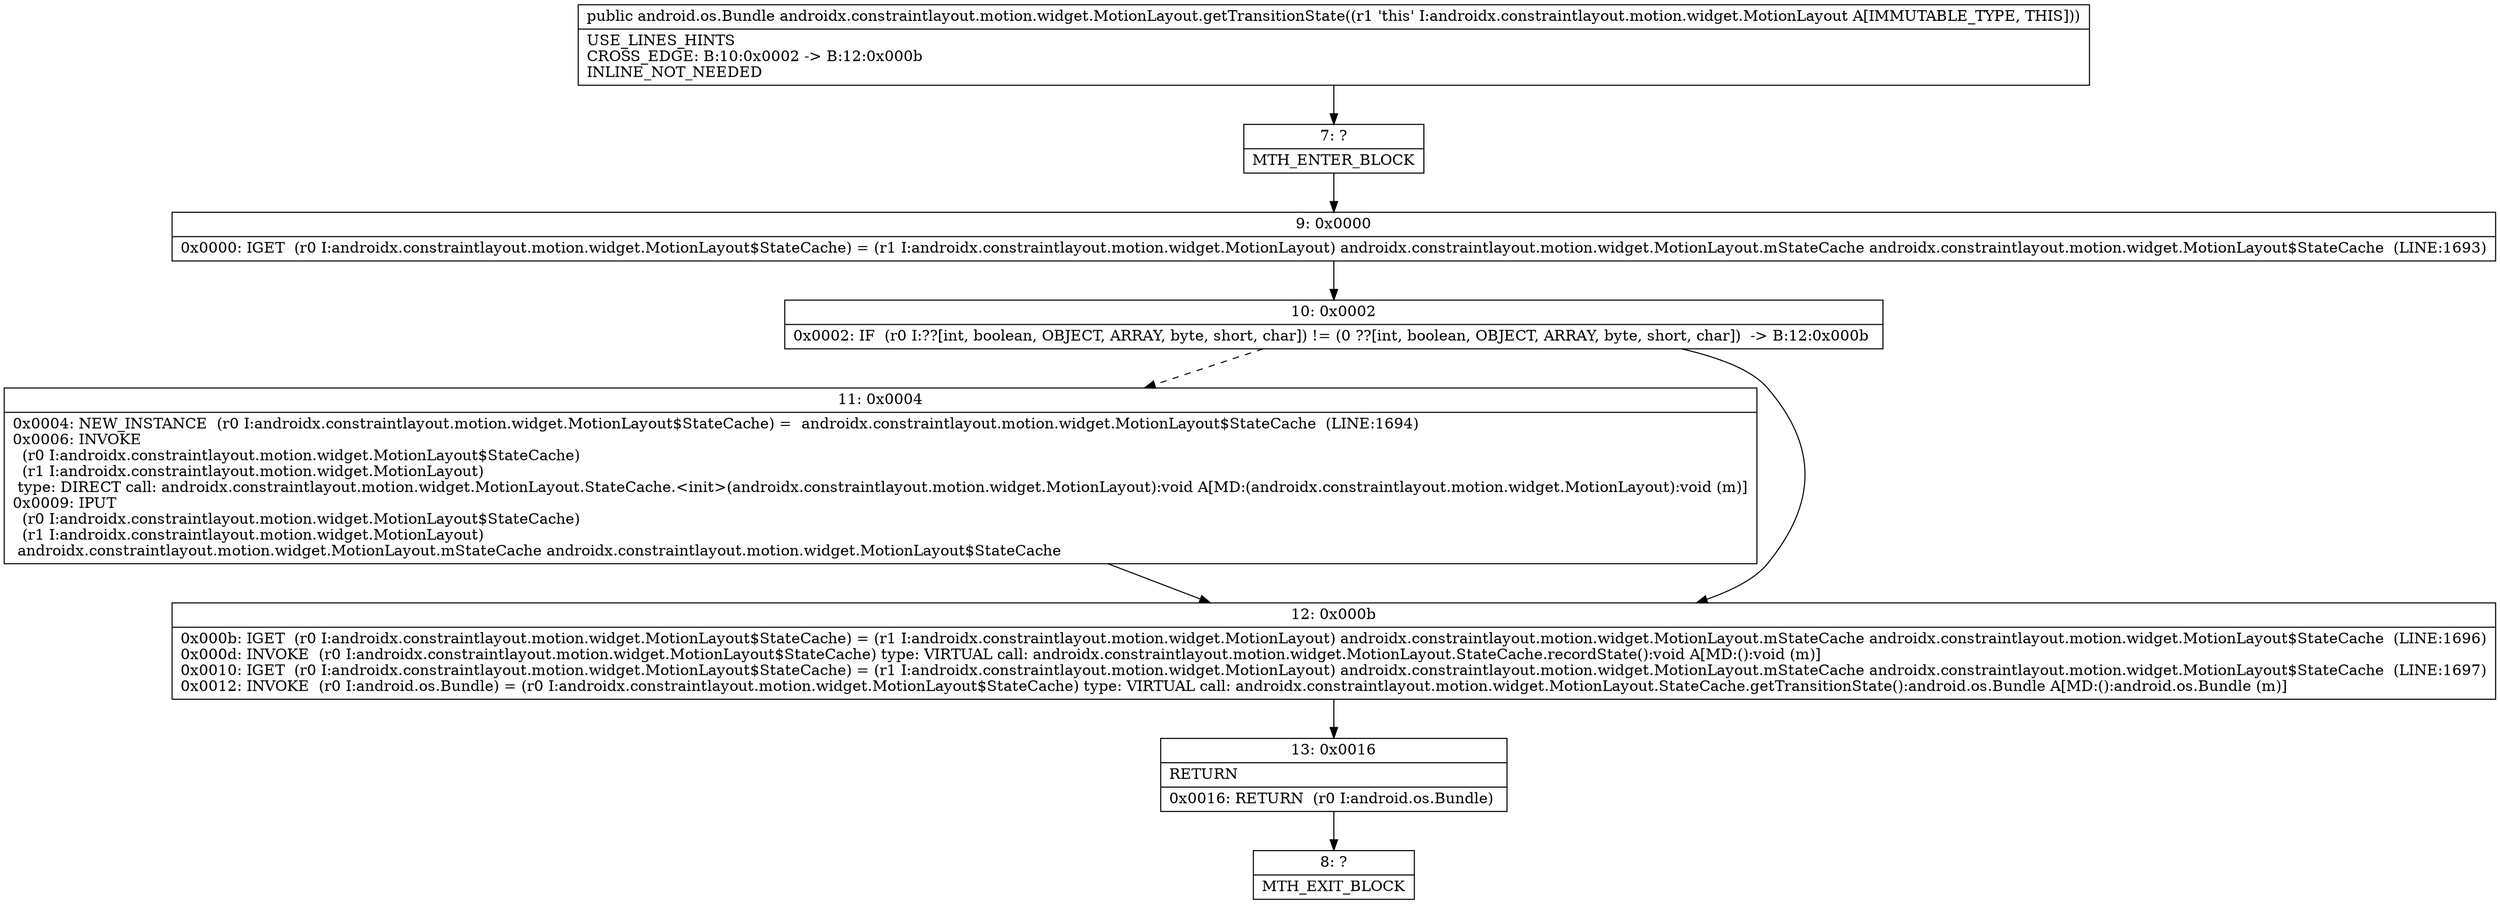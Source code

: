 digraph "CFG forandroidx.constraintlayout.motion.widget.MotionLayout.getTransitionState()Landroid\/os\/Bundle;" {
Node_7 [shape=record,label="{7\:\ ?|MTH_ENTER_BLOCK\l}"];
Node_9 [shape=record,label="{9\:\ 0x0000|0x0000: IGET  (r0 I:androidx.constraintlayout.motion.widget.MotionLayout$StateCache) = (r1 I:androidx.constraintlayout.motion.widget.MotionLayout) androidx.constraintlayout.motion.widget.MotionLayout.mStateCache androidx.constraintlayout.motion.widget.MotionLayout$StateCache  (LINE:1693)\l}"];
Node_10 [shape=record,label="{10\:\ 0x0002|0x0002: IF  (r0 I:??[int, boolean, OBJECT, ARRAY, byte, short, char]) != (0 ??[int, boolean, OBJECT, ARRAY, byte, short, char])  \-\> B:12:0x000b \l}"];
Node_11 [shape=record,label="{11\:\ 0x0004|0x0004: NEW_INSTANCE  (r0 I:androidx.constraintlayout.motion.widget.MotionLayout$StateCache) =  androidx.constraintlayout.motion.widget.MotionLayout$StateCache  (LINE:1694)\l0x0006: INVOKE  \l  (r0 I:androidx.constraintlayout.motion.widget.MotionLayout$StateCache)\l  (r1 I:androidx.constraintlayout.motion.widget.MotionLayout)\l type: DIRECT call: androidx.constraintlayout.motion.widget.MotionLayout.StateCache.\<init\>(androidx.constraintlayout.motion.widget.MotionLayout):void A[MD:(androidx.constraintlayout.motion.widget.MotionLayout):void (m)]\l0x0009: IPUT  \l  (r0 I:androidx.constraintlayout.motion.widget.MotionLayout$StateCache)\l  (r1 I:androidx.constraintlayout.motion.widget.MotionLayout)\l androidx.constraintlayout.motion.widget.MotionLayout.mStateCache androidx.constraintlayout.motion.widget.MotionLayout$StateCache \l}"];
Node_12 [shape=record,label="{12\:\ 0x000b|0x000b: IGET  (r0 I:androidx.constraintlayout.motion.widget.MotionLayout$StateCache) = (r1 I:androidx.constraintlayout.motion.widget.MotionLayout) androidx.constraintlayout.motion.widget.MotionLayout.mStateCache androidx.constraintlayout.motion.widget.MotionLayout$StateCache  (LINE:1696)\l0x000d: INVOKE  (r0 I:androidx.constraintlayout.motion.widget.MotionLayout$StateCache) type: VIRTUAL call: androidx.constraintlayout.motion.widget.MotionLayout.StateCache.recordState():void A[MD:():void (m)]\l0x0010: IGET  (r0 I:androidx.constraintlayout.motion.widget.MotionLayout$StateCache) = (r1 I:androidx.constraintlayout.motion.widget.MotionLayout) androidx.constraintlayout.motion.widget.MotionLayout.mStateCache androidx.constraintlayout.motion.widget.MotionLayout$StateCache  (LINE:1697)\l0x0012: INVOKE  (r0 I:android.os.Bundle) = (r0 I:androidx.constraintlayout.motion.widget.MotionLayout$StateCache) type: VIRTUAL call: androidx.constraintlayout.motion.widget.MotionLayout.StateCache.getTransitionState():android.os.Bundle A[MD:():android.os.Bundle (m)]\l}"];
Node_13 [shape=record,label="{13\:\ 0x0016|RETURN\l|0x0016: RETURN  (r0 I:android.os.Bundle) \l}"];
Node_8 [shape=record,label="{8\:\ ?|MTH_EXIT_BLOCK\l}"];
MethodNode[shape=record,label="{public android.os.Bundle androidx.constraintlayout.motion.widget.MotionLayout.getTransitionState((r1 'this' I:androidx.constraintlayout.motion.widget.MotionLayout A[IMMUTABLE_TYPE, THIS]))  | USE_LINES_HINTS\lCROSS_EDGE: B:10:0x0002 \-\> B:12:0x000b\lINLINE_NOT_NEEDED\l}"];
MethodNode -> Node_7;Node_7 -> Node_9;
Node_9 -> Node_10;
Node_10 -> Node_11[style=dashed];
Node_10 -> Node_12;
Node_11 -> Node_12;
Node_12 -> Node_13;
Node_13 -> Node_8;
}

